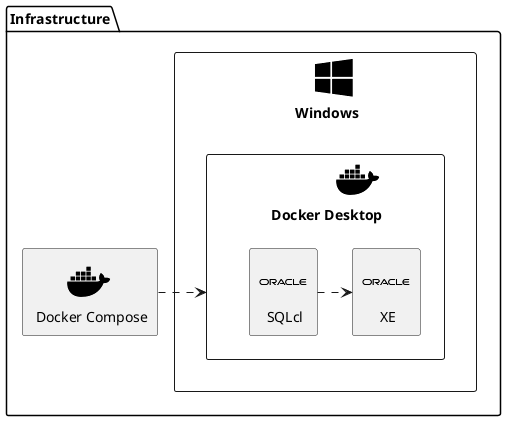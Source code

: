 @startuml
skinparam defaultTextAlignment center

' Icons from https://github.com/plantuml/plantuml-stdlib
!include <tupadr3/common>
!include <tupadr3/devicons2/oracle_original.puml>
!include <tupadr3/font-awesome-5/windows.puml>
!include <tupadr3/font-awesome-5/docker.puml>
!include <tupadr3/font-awesome-5/jenkins.puml>

package  "Infrastructure" as i {
  FA5_DOCKER(dc, Docker Compose)

  FA5_WINDOWS(idw, Windows) {
    FA5_DOCKER(wdd, Docker Desktop) {
      DEV2_ORACLE_ORIGINAL(slqcl, SQLcl)
      DEV2_ORACLE_ORIGINAL(xe, XE)
      ' FA5_JENKINS(jk, Jenkins)

      slqcl ..right.> xe
      ' jk ..right.> slqcl
    }
  }

  dc ..right.> wdd
}

@enduml